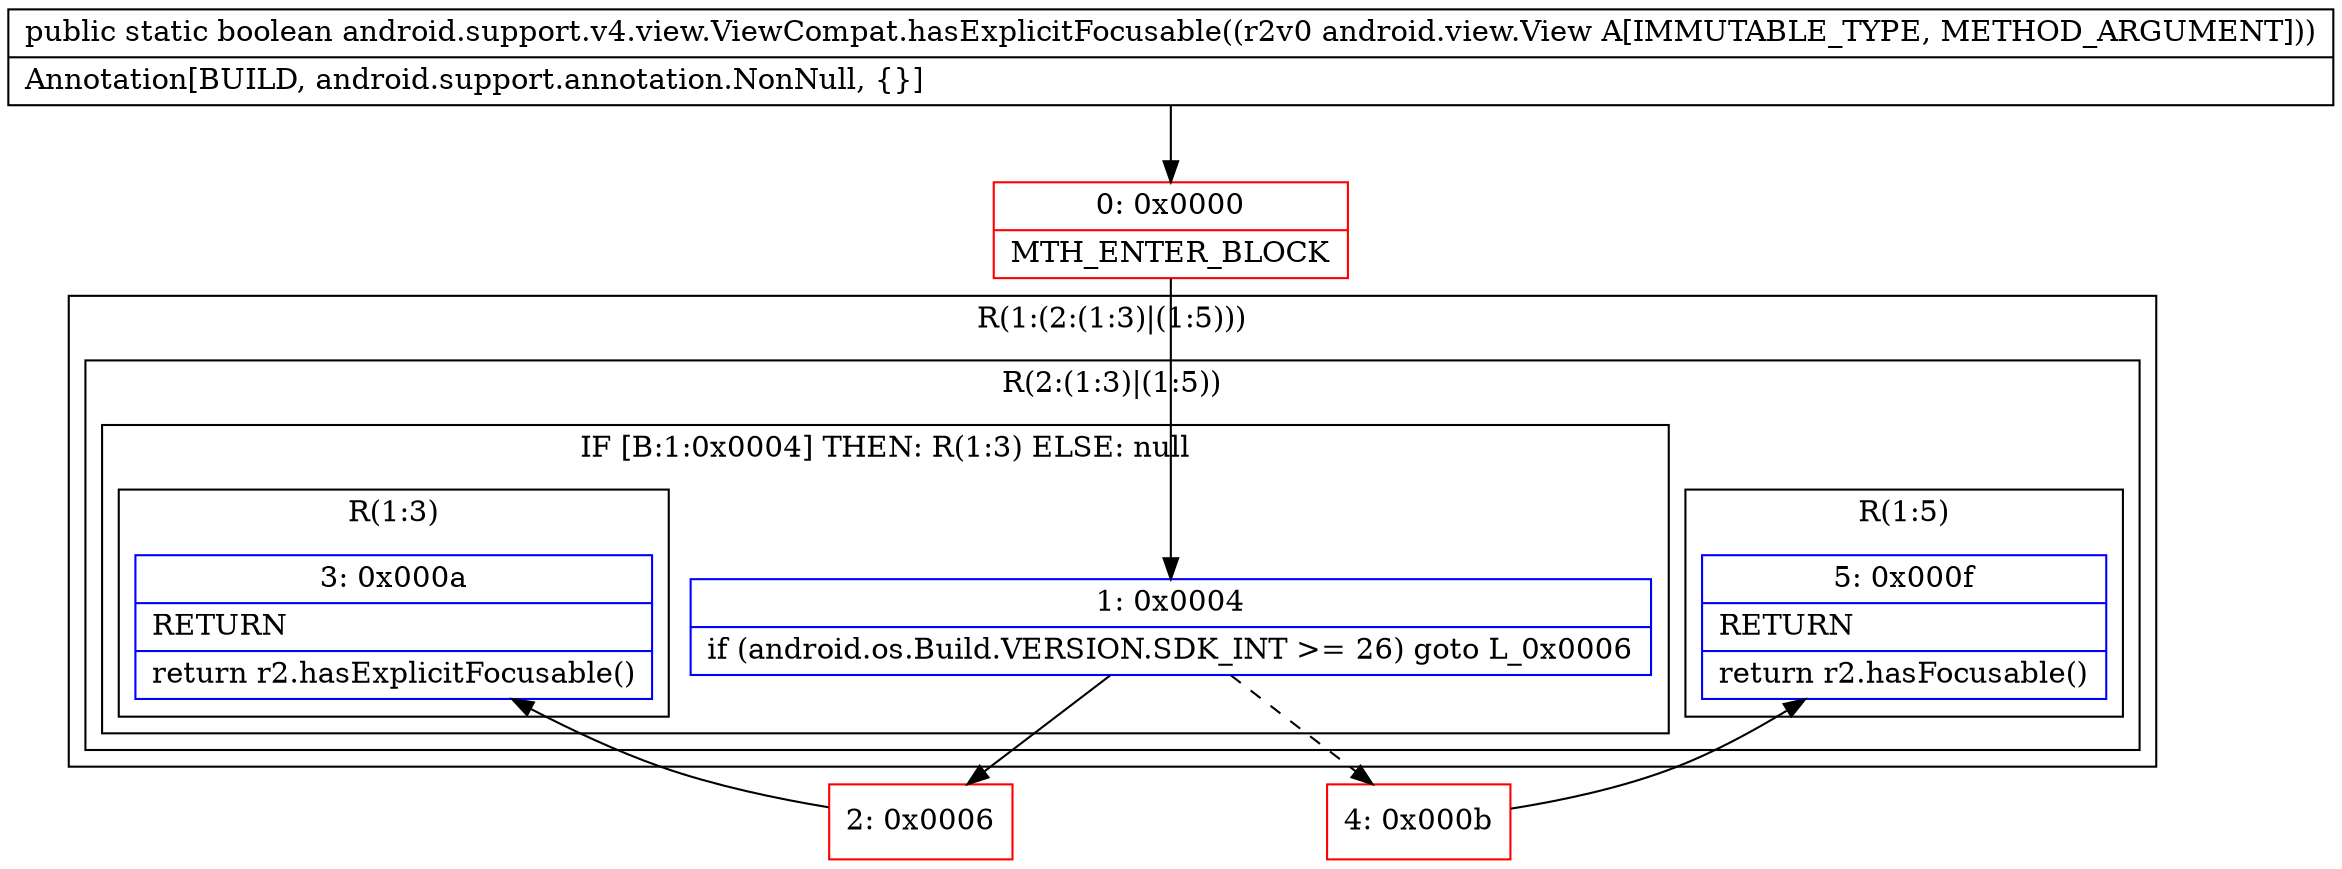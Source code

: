 digraph "CFG forandroid.support.v4.view.ViewCompat.hasExplicitFocusable(Landroid\/view\/View;)Z" {
subgraph cluster_Region_7679366 {
label = "R(1:(2:(1:3)|(1:5)))";
node [shape=record,color=blue];
subgraph cluster_Region_1703681850 {
label = "R(2:(1:3)|(1:5))";
node [shape=record,color=blue];
subgraph cluster_IfRegion_476592957 {
label = "IF [B:1:0x0004] THEN: R(1:3) ELSE: null";
node [shape=record,color=blue];
Node_1 [shape=record,label="{1\:\ 0x0004|if (android.os.Build.VERSION.SDK_INT \>= 26) goto L_0x0006\l}"];
subgraph cluster_Region_257054648 {
label = "R(1:3)";
node [shape=record,color=blue];
Node_3 [shape=record,label="{3\:\ 0x000a|RETURN\l|return r2.hasExplicitFocusable()\l}"];
}
}
subgraph cluster_Region_652362441 {
label = "R(1:5)";
node [shape=record,color=blue];
Node_5 [shape=record,label="{5\:\ 0x000f|RETURN\l|return r2.hasFocusable()\l}"];
}
}
}
Node_0 [shape=record,color=red,label="{0\:\ 0x0000|MTH_ENTER_BLOCK\l}"];
Node_2 [shape=record,color=red,label="{2\:\ 0x0006}"];
Node_4 [shape=record,color=red,label="{4\:\ 0x000b}"];
MethodNode[shape=record,label="{public static boolean android.support.v4.view.ViewCompat.hasExplicitFocusable((r2v0 android.view.View A[IMMUTABLE_TYPE, METHOD_ARGUMENT]))  | Annotation[BUILD, android.support.annotation.NonNull, \{\}]\l}"];
MethodNode -> Node_0;
Node_1 -> Node_2;
Node_1 -> Node_4[style=dashed];
Node_0 -> Node_1;
Node_2 -> Node_3;
Node_4 -> Node_5;
}

